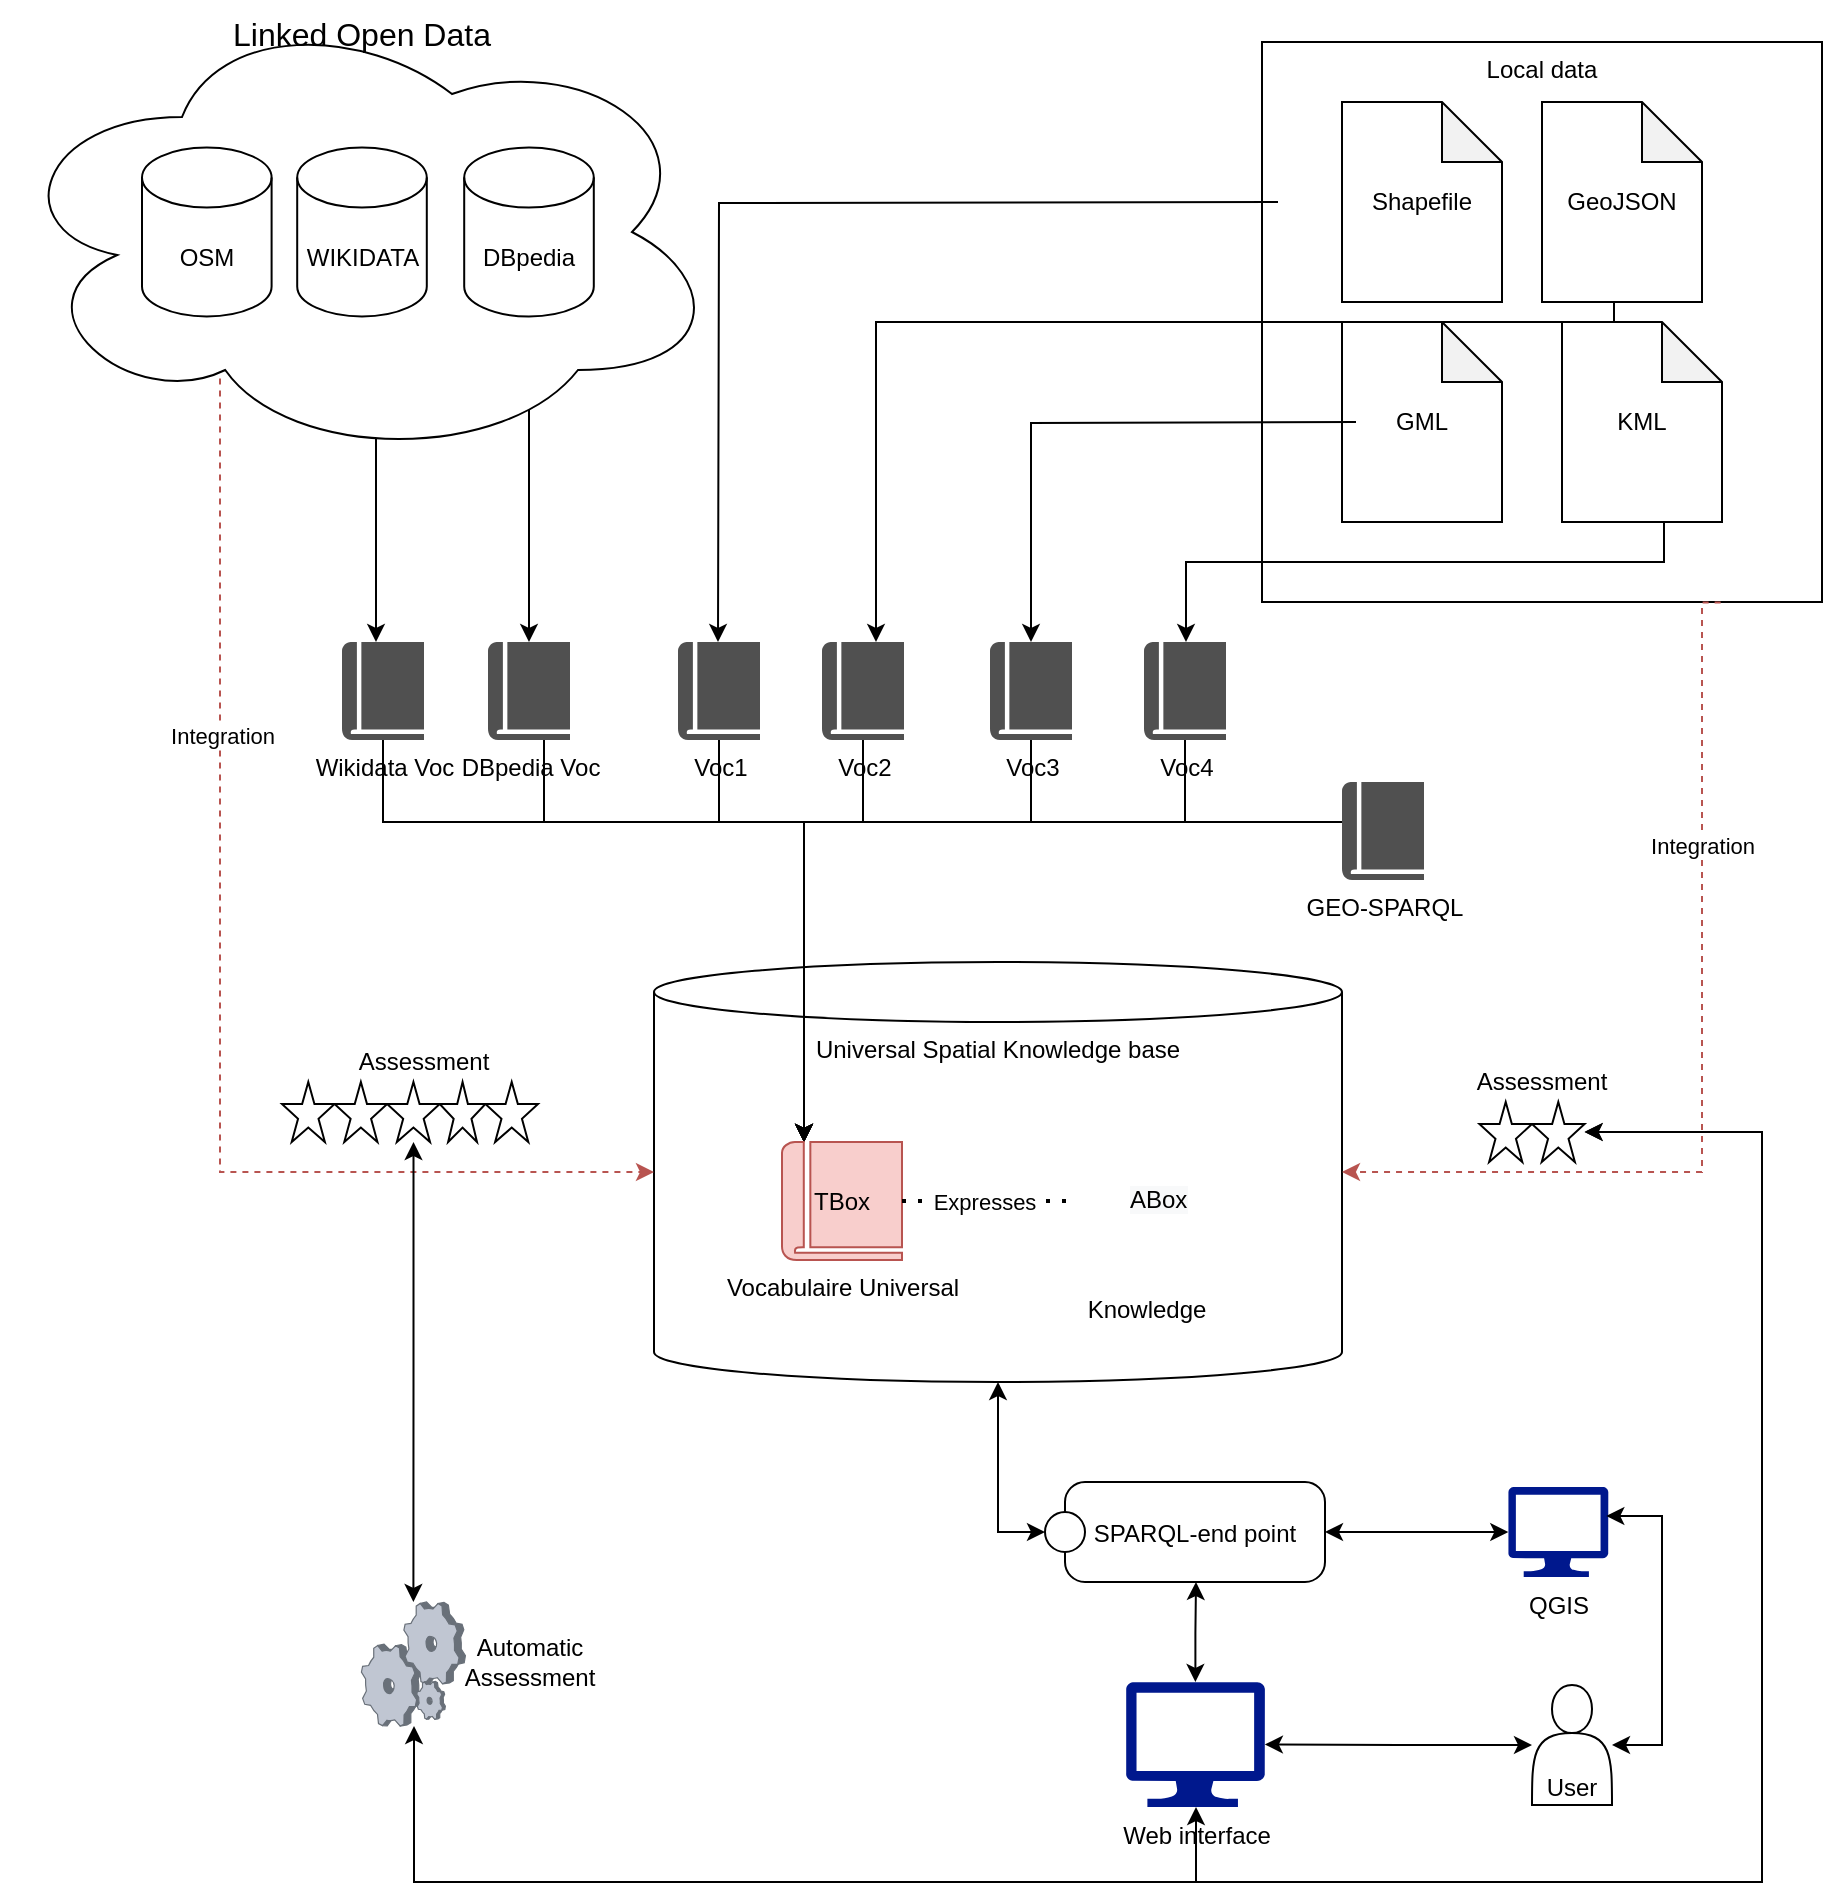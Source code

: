 <mxfile version="15.0.4" type="github">
  <diagram id="kHqexBjPhEpHhAyhCyUR" name="Page-1">
    <mxGraphModel dx="1865" dy="617" grid="1" gridSize="10" guides="1" tooltips="1" connect="1" arrows="1" fold="1" page="1" pageScale="1" pageWidth="827" pageHeight="1169" math="0" shadow="0">
      <root>
        <mxCell id="0" />
        <mxCell id="1" parent="0" />
        <mxCell id="MG3up2Yn2TR1iBBidIfu-96" style="edgeStyle=orthogonalEdgeStyle;rounded=0;orthogonalLoop=1;jettySize=auto;html=1;startArrow=classic;startFill=1;" edge="1" parent="1" source="MG3up2Yn2TR1iBBidIfu-85" target="MG3up2Yn2TR1iBBidIfu-67">
          <mxGeometry relative="1" as="geometry">
            <Array as="points">
              <mxPoint x="770" y="565" />
              <mxPoint x="770" y="940" />
              <mxPoint x="487" y="940" />
            </Array>
          </mxGeometry>
        </mxCell>
        <mxCell id="MG3up2Yn2TR1iBBidIfu-64" style="edgeStyle=orthogonalEdgeStyle;rounded=0;orthogonalLoop=1;jettySize=auto;html=1;entryX=0;entryY=0.5;entryDx=0;entryDy=0;startArrow=classic;startFill=1;" edge="1" parent="1" source="MG3up2Yn2TR1iBBidIfu-48" target="MG3up2Yn2TR1iBBidIfu-61">
          <mxGeometry relative="1" as="geometry" />
        </mxCell>
        <mxCell id="MG3up2Yn2TR1iBBidIfu-48" value="Universal Spatial Knowledge base" style="shape=cylinder3;whiteSpace=wrap;html=1;boundedLbl=1;backgroundOutline=1;size=15;verticalAlign=top;" vertex="1" parent="1">
          <mxGeometry x="216" y="480" width="344" height="210" as="geometry" />
        </mxCell>
        <mxCell id="MG3up2Yn2TR1iBBidIfu-16" value="" style="group" vertex="1" connectable="0" parent="1">
          <mxGeometry x="520" y="20" width="280" height="280" as="geometry" />
        </mxCell>
        <mxCell id="MG3up2Yn2TR1iBBidIfu-12" value="Local data" style="whiteSpace=wrap;html=1;aspect=fixed;verticalAlign=top;" vertex="1" parent="MG3up2Yn2TR1iBBidIfu-16">
          <mxGeometry width="280" height="280" as="geometry" />
        </mxCell>
        <mxCell id="MG3up2Yn2TR1iBBidIfu-4" value="GeoJSON" style="shape=note;whiteSpace=wrap;html=1;backgroundOutline=1;darkOpacity=0.05;" vertex="1" parent="MG3up2Yn2TR1iBBidIfu-16">
          <mxGeometry x="140" y="30" width="80" height="100" as="geometry" />
        </mxCell>
        <mxCell id="MG3up2Yn2TR1iBBidIfu-5" value="Shapefile" style="shape=note;whiteSpace=wrap;html=1;backgroundOutline=1;darkOpacity=0.05;" vertex="1" parent="MG3up2Yn2TR1iBBidIfu-16">
          <mxGeometry x="40" y="30" width="80" height="100" as="geometry" />
        </mxCell>
        <mxCell id="MG3up2Yn2TR1iBBidIfu-6" value="GML" style="shape=note;whiteSpace=wrap;html=1;backgroundOutline=1;darkOpacity=0.05;" vertex="1" parent="MG3up2Yn2TR1iBBidIfu-16">
          <mxGeometry x="40" y="140" width="80" height="100" as="geometry" />
        </mxCell>
        <mxCell id="MG3up2Yn2TR1iBBidIfu-7" value="KML" style="shape=note;whiteSpace=wrap;html=1;backgroundOutline=1;darkOpacity=0.05;" vertex="1" parent="MG3up2Yn2TR1iBBidIfu-16">
          <mxGeometry x="150" y="140" width="80" height="100" as="geometry" />
        </mxCell>
        <mxCell id="MG3up2Yn2TR1iBBidIfu-17" style="edgeStyle=orthogonalEdgeStyle;rounded=0;orthogonalLoop=1;jettySize=auto;html=1;" edge="1" parent="1" source="MG3up2Yn2TR1iBBidIfu-1" target="MG3up2Yn2TR1iBBidIfu-34">
          <mxGeometry relative="1" as="geometry">
            <mxPoint x="90" y="320" as="targetPoint" />
            <Array as="points">
              <mxPoint x="77" y="280" />
              <mxPoint x="77" y="280" />
            </Array>
          </mxGeometry>
        </mxCell>
        <mxCell id="MG3up2Yn2TR1iBBidIfu-19" style="edgeStyle=orthogonalEdgeStyle;rounded=0;orthogonalLoop=1;jettySize=auto;html=1;" edge="1" parent="1">
          <mxGeometry relative="1" as="geometry">
            <mxPoint x="248" y="320" as="targetPoint" />
            <mxPoint x="528" y="100" as="sourcePoint" />
          </mxGeometry>
        </mxCell>
        <mxCell id="MG3up2Yn2TR1iBBidIfu-20" style="edgeStyle=orthogonalEdgeStyle;rounded=0;orthogonalLoop=1;jettySize=auto;html=1;" edge="1" parent="1" target="MG3up2Yn2TR1iBBidIfu-29">
          <mxGeometry relative="1" as="geometry">
            <mxPoint x="316" y="320" as="targetPoint" />
            <mxPoint x="696" y="150" as="sourcePoint" />
            <Array as="points">
              <mxPoint x="696" y="160" />
              <mxPoint x="327" y="160" />
            </Array>
          </mxGeometry>
        </mxCell>
        <mxCell id="MG3up2Yn2TR1iBBidIfu-21" style="edgeStyle=orthogonalEdgeStyle;rounded=0;orthogonalLoop=1;jettySize=auto;html=1;" edge="1" parent="1" target="MG3up2Yn2TR1iBBidIfu-30">
          <mxGeometry relative="1" as="geometry">
            <mxPoint x="357" y="320" as="targetPoint" />
            <mxPoint x="567" y="210" as="sourcePoint" />
          </mxGeometry>
        </mxCell>
        <mxCell id="MG3up2Yn2TR1iBBidIfu-22" style="edgeStyle=orthogonalEdgeStyle;rounded=0;orthogonalLoop=1;jettySize=auto;html=1;" edge="1" parent="1" target="MG3up2Yn2TR1iBBidIfu-31">
          <mxGeometry relative="1" as="geometry">
            <mxPoint x="401" y="320" as="targetPoint" />
            <mxPoint x="721" y="260" as="sourcePoint" />
            <Array as="points">
              <mxPoint x="721" y="280" />
              <mxPoint x="482" y="280" />
            </Array>
          </mxGeometry>
        </mxCell>
        <mxCell id="MG3up2Yn2TR1iBBidIfu-46" style="edgeStyle=orthogonalEdgeStyle;rounded=0;orthogonalLoop=1;jettySize=auto;html=1;" edge="1" parent="1" source="MG3up2Yn2TR1iBBidIfu-25" target="MG3up2Yn2TR1iBBidIfu-38">
          <mxGeometry relative="1" as="geometry">
            <Array as="points">
              <mxPoint x="581" y="410" />
              <mxPoint x="291" y="410" />
            </Array>
          </mxGeometry>
        </mxCell>
        <mxCell id="MG3up2Yn2TR1iBBidIfu-25" value="GEO-SPARQL" style="pointerEvents=1;shadow=0;dashed=0;html=1;strokeColor=none;fillColor=#505050;labelPosition=center;verticalLabelPosition=bottom;verticalAlign=top;outlineConnect=0;align=center;shape=mxgraph.office.concepts.book_journal;" vertex="1" parent="1">
          <mxGeometry x="560" y="390" width="41" height="49" as="geometry" />
        </mxCell>
        <mxCell id="MG3up2Yn2TR1iBBidIfu-42" style="edgeStyle=orthogonalEdgeStyle;rounded=0;orthogonalLoop=1;jettySize=auto;html=1;" edge="1" parent="1" source="MG3up2Yn2TR1iBBidIfu-26" target="MG3up2Yn2TR1iBBidIfu-38">
          <mxGeometry relative="1" as="geometry">
            <Array as="points">
              <mxPoint x="249" y="410" />
              <mxPoint x="291" y="410" />
            </Array>
          </mxGeometry>
        </mxCell>
        <mxCell id="MG3up2Yn2TR1iBBidIfu-26" value="Voc1" style="pointerEvents=1;shadow=0;dashed=0;html=1;strokeColor=none;fillColor=#505050;labelPosition=center;verticalLabelPosition=bottom;verticalAlign=top;outlineConnect=0;align=center;shape=mxgraph.office.concepts.book_journal;" vertex="1" parent="1">
          <mxGeometry x="228" y="320" width="41" height="49" as="geometry" />
        </mxCell>
        <mxCell id="MG3up2Yn2TR1iBBidIfu-43" style="edgeStyle=orthogonalEdgeStyle;rounded=0;orthogonalLoop=1;jettySize=auto;html=1;" edge="1" parent="1" source="MG3up2Yn2TR1iBBidIfu-29" target="MG3up2Yn2TR1iBBidIfu-38">
          <mxGeometry relative="1" as="geometry">
            <Array as="points">
              <mxPoint x="321" y="410" />
              <mxPoint x="291" y="410" />
            </Array>
          </mxGeometry>
        </mxCell>
        <mxCell id="MG3up2Yn2TR1iBBidIfu-29" value="Voc2" style="pointerEvents=1;shadow=0;dashed=0;html=1;strokeColor=none;fillColor=#505050;labelPosition=center;verticalLabelPosition=bottom;verticalAlign=top;outlineConnect=0;align=center;shape=mxgraph.office.concepts.book_journal;" vertex="1" parent="1">
          <mxGeometry x="300" y="320" width="41" height="49" as="geometry" />
        </mxCell>
        <mxCell id="MG3up2Yn2TR1iBBidIfu-44" style="edgeStyle=orthogonalEdgeStyle;rounded=0;orthogonalLoop=1;jettySize=auto;html=1;" edge="1" parent="1" source="MG3up2Yn2TR1iBBidIfu-30" target="MG3up2Yn2TR1iBBidIfu-38">
          <mxGeometry relative="1" as="geometry">
            <mxPoint x="384" y="430" as="sourcePoint" />
            <Array as="points">
              <mxPoint x="405" y="410" />
              <mxPoint x="291" y="410" />
            </Array>
          </mxGeometry>
        </mxCell>
        <mxCell id="MG3up2Yn2TR1iBBidIfu-30" value="Voc3" style="pointerEvents=1;shadow=0;dashed=0;html=1;strokeColor=none;fillColor=#505050;labelPosition=center;verticalLabelPosition=bottom;verticalAlign=top;outlineConnect=0;align=center;shape=mxgraph.office.concepts.book_journal;" vertex="1" parent="1">
          <mxGeometry x="384" y="320" width="41" height="49" as="geometry" />
        </mxCell>
        <mxCell id="MG3up2Yn2TR1iBBidIfu-45" style="edgeStyle=orthogonalEdgeStyle;rounded=0;orthogonalLoop=1;jettySize=auto;html=1;" edge="1" parent="1" source="MG3up2Yn2TR1iBBidIfu-31" target="MG3up2Yn2TR1iBBidIfu-38">
          <mxGeometry relative="1" as="geometry">
            <Array as="points">
              <mxPoint x="482" y="410" />
              <mxPoint x="291" y="410" />
            </Array>
          </mxGeometry>
        </mxCell>
        <mxCell id="MG3up2Yn2TR1iBBidIfu-31" value="Voc4" style="pointerEvents=1;shadow=0;dashed=0;html=1;strokeColor=none;fillColor=#505050;labelPosition=center;verticalLabelPosition=bottom;verticalAlign=top;outlineConnect=0;align=center;shape=mxgraph.office.concepts.book_journal;" vertex="1" parent="1">
          <mxGeometry x="461" y="320" width="41" height="49" as="geometry" />
        </mxCell>
        <mxCell id="MG3up2Yn2TR1iBBidIfu-40" style="edgeStyle=orthogonalEdgeStyle;rounded=0;orthogonalLoop=1;jettySize=auto;html=1;" edge="1" parent="1" source="MG3up2Yn2TR1iBBidIfu-34" target="MG3up2Yn2TR1iBBidIfu-38">
          <mxGeometry relative="1" as="geometry">
            <Array as="points">
              <mxPoint x="81" y="410" />
              <mxPoint x="291" y="410" />
            </Array>
          </mxGeometry>
        </mxCell>
        <mxCell id="MG3up2Yn2TR1iBBidIfu-34" value="Wikidata Voc" style="pointerEvents=1;shadow=0;dashed=0;html=1;strokeColor=none;fillColor=#505050;labelPosition=center;verticalLabelPosition=bottom;verticalAlign=top;outlineConnect=0;align=center;shape=mxgraph.office.concepts.book_journal;" vertex="1" parent="1">
          <mxGeometry x="60" y="320" width="41" height="49" as="geometry" />
        </mxCell>
        <mxCell id="MG3up2Yn2TR1iBBidIfu-41" style="edgeStyle=orthogonalEdgeStyle;rounded=0;orthogonalLoop=1;jettySize=auto;html=1;" edge="1" parent="1" source="MG3up2Yn2TR1iBBidIfu-35" target="MG3up2Yn2TR1iBBidIfu-38">
          <mxGeometry relative="1" as="geometry">
            <Array as="points">
              <mxPoint x="161" y="410" />
              <mxPoint x="291" y="410" />
            </Array>
          </mxGeometry>
        </mxCell>
        <mxCell id="MG3up2Yn2TR1iBBidIfu-35" value="DBpedia Voc" style="pointerEvents=1;shadow=0;dashed=0;html=1;strokeColor=none;fillColor=#505050;labelPosition=center;verticalLabelPosition=bottom;verticalAlign=top;outlineConnect=0;align=center;shape=mxgraph.office.concepts.book_journal;" vertex="1" parent="1">
          <mxGeometry x="133" y="320" width="41" height="49" as="geometry" />
        </mxCell>
        <mxCell id="MG3up2Yn2TR1iBBidIfu-49" style="edgeStyle=orthogonalEdgeStyle;rounded=0;orthogonalLoop=1;jettySize=auto;html=1;dashed=1;fillColor=#f8cecc;strokeColor=#b85450;exitX=0.07;exitY=0.4;exitDx=0;exitDy=0;exitPerimeter=0;" edge="1" parent="1" source="MG3up2Yn2TR1iBBidIfu-8" target="MG3up2Yn2TR1iBBidIfu-48">
          <mxGeometry relative="1" as="geometry">
            <Array as="points">
              <mxPoint x="-1" y="92" />
              <mxPoint x="-1" y="585" />
            </Array>
          </mxGeometry>
        </mxCell>
        <mxCell id="MG3up2Yn2TR1iBBidIfu-53" value="Integration" style="edgeLabel;html=1;align=center;verticalAlign=middle;resizable=0;points=[];" vertex="1" connectable="0" parent="MG3up2Yn2TR1iBBidIfu-49">
          <mxGeometry x="-0.197" y="-1" relative="1" as="geometry">
            <mxPoint x="2" y="40" as="offset" />
          </mxGeometry>
        </mxCell>
        <mxCell id="MG3up2Yn2TR1iBBidIfu-52" style="edgeStyle=orthogonalEdgeStyle;rounded=0;orthogonalLoop=1;jettySize=auto;html=1;dashed=1;fillColor=#f8cecc;strokeColor=#b85450;exitX=0.819;exitY=1.001;exitDx=0;exitDy=0;exitPerimeter=0;entryX=1;entryY=0.5;entryDx=0;entryDy=0;entryPerimeter=0;" edge="1" parent="1" source="MG3up2Yn2TR1iBBidIfu-12" target="MG3up2Yn2TR1iBBidIfu-48">
          <mxGeometry relative="1" as="geometry">
            <mxPoint x="160" y="170" as="sourcePoint" />
            <mxPoint x="281" y="610" as="targetPoint" />
            <Array as="points">
              <mxPoint x="740" y="300" />
              <mxPoint x="740" y="585" />
            </Array>
          </mxGeometry>
        </mxCell>
        <mxCell id="MG3up2Yn2TR1iBBidIfu-54" value="Integration" style="edgeLabel;html=1;align=center;verticalAlign=middle;resizable=0;points=[];" vertex="1" connectable="0" parent="MG3up2Yn2TR1iBBidIfu-52">
          <mxGeometry x="-0.597" y="-4" relative="1" as="geometry">
            <mxPoint x="4" y="35" as="offset" />
          </mxGeometry>
        </mxCell>
        <mxCell id="MG3up2Yn2TR1iBBidIfu-38" value="Vocabulaire Universal&lt;br&gt;" style="pointerEvents=1;shadow=0;dashed=0;html=1;strokeColor=#b85450;fillColor=#f8cecc;labelPosition=center;verticalLabelPosition=bottom;verticalAlign=top;outlineConnect=0;align=center;shape=mxgraph.office.concepts.book_journal;" vertex="1" parent="1">
          <mxGeometry x="280" y="570" width="60" height="59" as="geometry" />
        </mxCell>
        <mxCell id="MG3up2Yn2TR1iBBidIfu-55" value="TBox" style="text;html=1;strokeColor=none;fillColor=none;align=center;verticalAlign=middle;whiteSpace=wrap;rounded=0;" vertex="1" parent="1">
          <mxGeometry x="290" y="589.5" width="40" height="20" as="geometry" />
        </mxCell>
        <mxCell id="MG3up2Yn2TR1iBBidIfu-56" value="Knowledge" style="shape=image;html=1;verticalAlign=top;verticalLabelPosition=bottom;labelBackgroundColor=#ffffff;imageAspect=0;aspect=fixed;image=https://cdn2.iconfinder.com/data/icons/picol-vector/32/rdf-128.png" vertex="1" parent="1">
          <mxGeometry x="422" y="559.5" width="80" height="80" as="geometry" />
        </mxCell>
        <mxCell id="MG3up2Yn2TR1iBBidIfu-57" value="&lt;span style=&quot;color: rgb(0 , 0 , 0) ; font-family: &amp;#34;helvetica&amp;#34; ; font-size: 12px ; font-style: normal ; font-weight: 400 ; letter-spacing: normal ; text-align: center ; text-indent: 0px ; text-transform: none ; word-spacing: 0px ; background-color: rgb(248 , 249 , 250) ; display: inline ; float: none&quot;&gt;ABox&lt;/span&gt;" style="text;whiteSpace=wrap;html=1;" vertex="1" parent="1">
          <mxGeometry x="452" y="584.5" width="50" height="30" as="geometry" />
        </mxCell>
        <mxCell id="MG3up2Yn2TR1iBBidIfu-58" value="Expresses" style="endArrow=none;dashed=1;html=1;dashPattern=1 3;strokeWidth=2;" edge="1" parent="1" source="MG3up2Yn2TR1iBBidIfu-38" target="MG3up2Yn2TR1iBBidIfu-56">
          <mxGeometry width="50" height="50" relative="1" as="geometry">
            <mxPoint x="350" y="570" as="sourcePoint" />
            <mxPoint x="400" y="520" as="targetPoint" />
          </mxGeometry>
        </mxCell>
        <mxCell id="MG3up2Yn2TR1iBBidIfu-60" style="edgeStyle=orthogonalEdgeStyle;rounded=0;orthogonalLoop=1;jettySize=auto;html=1;" edge="1" parent="1" source="MG3up2Yn2TR1iBBidIfu-2" target="MG3up2Yn2TR1iBBidIfu-35">
          <mxGeometry relative="1" as="geometry" />
        </mxCell>
        <mxCell id="MG3up2Yn2TR1iBBidIfu-61" value="SPARQL-end point" style="shape=umlState;rounded=1;verticalAlign=middle;align=center;absoluteArcSize=1;arcSize=10;umlStateConnection=connPointRefEntry;boundedLbl=1;" vertex="1" parent="1">
          <mxGeometry x="411.5" y="740" width="140" height="50" as="geometry" />
        </mxCell>
        <mxCell id="MG3up2Yn2TR1iBBidIfu-66" style="edgeStyle=orthogonalEdgeStyle;rounded=0;orthogonalLoop=1;jettySize=auto;html=1;startArrow=classic;startFill=1;" edge="1" parent="1" source="MG3up2Yn2TR1iBBidIfu-65" target="MG3up2Yn2TR1iBBidIfu-61">
          <mxGeometry relative="1" as="geometry" />
        </mxCell>
        <mxCell id="MG3up2Yn2TR1iBBidIfu-65" value="QGIS" style="aspect=fixed;pointerEvents=1;shadow=0;dashed=0;html=1;strokeColor=none;labelPosition=center;verticalLabelPosition=bottom;verticalAlign=top;align=center;fillColor=#00188D;shape=mxgraph.azure.computer" vertex="1" parent="1">
          <mxGeometry x="643.15" y="742.5" width="50" height="45" as="geometry" />
        </mxCell>
        <mxCell id="MG3up2Yn2TR1iBBidIfu-68" style="edgeStyle=orthogonalEdgeStyle;rounded=0;orthogonalLoop=1;jettySize=auto;html=1;startArrow=classic;startFill=1;" edge="1" parent="1" source="MG3up2Yn2TR1iBBidIfu-67">
          <mxGeometry relative="1" as="geometry">
            <mxPoint x="487" y="790" as="targetPoint" />
          </mxGeometry>
        </mxCell>
        <mxCell id="MG3up2Yn2TR1iBBidIfu-8" value="&lt;font style=&quot;font-size: 16px&quot;&gt;Linked Open Data&lt;/font&gt;" style="ellipse;shape=cloud;whiteSpace=wrap;html=1;verticalAlign=top;" vertex="1" parent="1">
          <mxGeometry x="-110" width="360" height="230" as="geometry" />
        </mxCell>
        <mxCell id="MG3up2Yn2TR1iBBidIfu-1" value="WIKIDATA" style="shape=cylinder3;whiteSpace=wrap;html=1;boundedLbl=1;backgroundOutline=1;size=15;" vertex="1" parent="1">
          <mxGeometry x="37.6" y="72.778" width="64.8" height="84.444" as="geometry" />
        </mxCell>
        <mxCell id="MG3up2Yn2TR1iBBidIfu-2" value="DBpedia" style="shape=cylinder3;whiteSpace=wrap;html=1;boundedLbl=1;backgroundOutline=1;size=15;" vertex="1" parent="1">
          <mxGeometry x="121.1" y="72.778" width="64.8" height="84.444" as="geometry" />
        </mxCell>
        <mxCell id="MG3up2Yn2TR1iBBidIfu-71" value="OSM" style="shape=cylinder3;whiteSpace=wrap;html=1;boundedLbl=1;backgroundOutline=1;size=15;" vertex="1" parent="1">
          <mxGeometry x="-40.0" y="72.778" width="64.8" height="84.444" as="geometry" />
        </mxCell>
        <mxCell id="MG3up2Yn2TR1iBBidIfu-73" style="edgeStyle=orthogonalEdgeStyle;rounded=0;orthogonalLoop=1;jettySize=auto;html=1;startArrow=classic;startFill=1;" edge="1" parent="1" source="MG3up2Yn2TR1iBBidIfu-72" target="MG3up2Yn2TR1iBBidIfu-67">
          <mxGeometry relative="1" as="geometry" />
        </mxCell>
        <mxCell id="MG3up2Yn2TR1iBBidIfu-74" style="edgeStyle=orthogonalEdgeStyle;rounded=0;orthogonalLoop=1;jettySize=auto;html=1;startArrow=classic;startFill=1;entryX=0.98;entryY=0.322;entryDx=0;entryDy=0;entryPerimeter=0;" edge="1" parent="1" source="MG3up2Yn2TR1iBBidIfu-72" target="MG3up2Yn2TR1iBBidIfu-65">
          <mxGeometry relative="1" as="geometry">
            <Array as="points">
              <mxPoint x="720" y="872" />
              <mxPoint x="720" y="757" />
            </Array>
          </mxGeometry>
        </mxCell>
        <mxCell id="MG3up2Yn2TR1iBBidIfu-72" value="User" style="shape=actor;whiteSpace=wrap;html=1;verticalAlign=bottom;" vertex="1" parent="1">
          <mxGeometry x="655" y="841.5" width="40" height="60" as="geometry" />
        </mxCell>
        <mxCell id="MG3up2Yn2TR1iBBidIfu-83" value="" style="group" vertex="1" connectable="0" parent="1">
          <mxGeometry x="30" y="540" width="128" height="30" as="geometry" />
        </mxCell>
        <mxCell id="MG3up2Yn2TR1iBBidIfu-78" value="" style="verticalLabelPosition=bottom;verticalAlign=top;html=1;shape=mxgraph.basic.star" vertex="1" parent="MG3up2Yn2TR1iBBidIfu-83">
          <mxGeometry x="52.571" width="26.286" height="30" as="geometry" />
        </mxCell>
        <mxCell id="MG3up2Yn2TR1iBBidIfu-79" value="" style="verticalLabelPosition=bottom;verticalAlign=top;html=1;shape=mxgraph.basic.star" vertex="1" parent="MG3up2Yn2TR1iBBidIfu-83">
          <mxGeometry x="78.857" width="22.857" height="30" as="geometry" />
        </mxCell>
        <mxCell id="MG3up2Yn2TR1iBBidIfu-80" value="" style="verticalLabelPosition=bottom;verticalAlign=top;html=1;shape=mxgraph.basic.star" vertex="1" parent="MG3up2Yn2TR1iBBidIfu-83">
          <mxGeometry x="101.714" width="26.286" height="30" as="geometry" />
        </mxCell>
        <mxCell id="MG3up2Yn2TR1iBBidIfu-81" value="" style="verticalLabelPosition=bottom;verticalAlign=top;html=1;shape=mxgraph.basic.star" vertex="1" parent="MG3up2Yn2TR1iBBidIfu-83">
          <mxGeometry x="26.286" width="26.286" height="30" as="geometry" />
        </mxCell>
        <mxCell id="MG3up2Yn2TR1iBBidIfu-82" value="" style="verticalLabelPosition=bottom;verticalAlign=top;html=1;shape=mxgraph.basic.star" vertex="1" parent="MG3up2Yn2TR1iBBidIfu-83">
          <mxGeometry width="26.286" height="30" as="geometry" />
        </mxCell>
        <mxCell id="MG3up2Yn2TR1iBBidIfu-84" value="" style="verticalLabelPosition=bottom;verticalAlign=top;html=1;shape=mxgraph.basic.star" vertex="1" parent="1">
          <mxGeometry x="628.716" y="550" width="26.286" height="30" as="geometry" />
        </mxCell>
        <mxCell id="MG3up2Yn2TR1iBBidIfu-97" style="edgeStyle=orthogonalEdgeStyle;rounded=0;orthogonalLoop=1;jettySize=auto;html=1;startArrow=classic;startFill=1;" edge="1" parent="1" source="MG3up2Yn2TR1iBBidIfu-85" target="MG3up2Yn2TR1iBBidIfu-93">
          <mxGeometry relative="1" as="geometry">
            <Array as="points">
              <mxPoint x="770" y="565" />
              <mxPoint x="770" y="940" />
              <mxPoint x="96" y="940" />
            </Array>
          </mxGeometry>
        </mxCell>
        <mxCell id="MG3up2Yn2TR1iBBidIfu-85" value="" style="verticalLabelPosition=bottom;verticalAlign=top;html=1;shape=mxgraph.basic.star" vertex="1" parent="1">
          <mxGeometry x="655.006" y="550" width="26.286" height="30" as="geometry" />
        </mxCell>
        <mxCell id="MG3up2Yn2TR1iBBidIfu-88" value="Assessment" style="text;html=1;strokeColor=none;fillColor=none;align=center;verticalAlign=middle;whiteSpace=wrap;rounded=0;" vertex="1" parent="1">
          <mxGeometry x="81.1" y="520" width="40" height="20" as="geometry" />
        </mxCell>
        <mxCell id="MG3up2Yn2TR1iBBidIfu-89" value="Assessment" style="text;html=1;strokeColor=none;fillColor=none;align=center;verticalAlign=middle;whiteSpace=wrap;rounded=0;" vertex="1" parent="1">
          <mxGeometry x="640" y="530" width="40" height="20" as="geometry" />
        </mxCell>
        <mxCell id="MG3up2Yn2TR1iBBidIfu-93" value="" style="verticalLabelPosition=bottom;aspect=fixed;html=1;verticalAlign=top;strokeColor=none;align=center;outlineConnect=0;shape=mxgraph.citrix.process;" vertex="1" parent="1">
          <mxGeometry x="69.71" y="800" width="52" height="62" as="geometry" />
        </mxCell>
        <mxCell id="MG3up2Yn2TR1iBBidIfu-94" value="Automatic Assessment" style="text;html=1;strokeColor=none;fillColor=none;align=center;verticalAlign=middle;whiteSpace=wrap;rounded=0;" vertex="1" parent="1">
          <mxGeometry x="134" y="820" width="40" height="20" as="geometry" />
        </mxCell>
        <mxCell id="MG3up2Yn2TR1iBBidIfu-95" style="edgeStyle=orthogonalEdgeStyle;rounded=0;orthogonalLoop=1;jettySize=auto;html=1;startArrow=classic;startFill=1;" edge="1" parent="1" source="MG3up2Yn2TR1iBBidIfu-78" target="MG3up2Yn2TR1iBBidIfu-93">
          <mxGeometry relative="1" as="geometry" />
        </mxCell>
        <mxCell id="MG3up2Yn2TR1iBBidIfu-67" value="Web interface" style="aspect=fixed;pointerEvents=1;shadow=0;dashed=0;html=1;strokeColor=none;labelPosition=center;verticalLabelPosition=bottom;verticalAlign=top;align=center;fillColor=#00188D;shape=mxgraph.azure.computer" vertex="1" parent="1">
          <mxGeometry x="452.0" y="840" width="69.44" height="62.5" as="geometry" />
        </mxCell>
      </root>
    </mxGraphModel>
  </diagram>
</mxfile>
